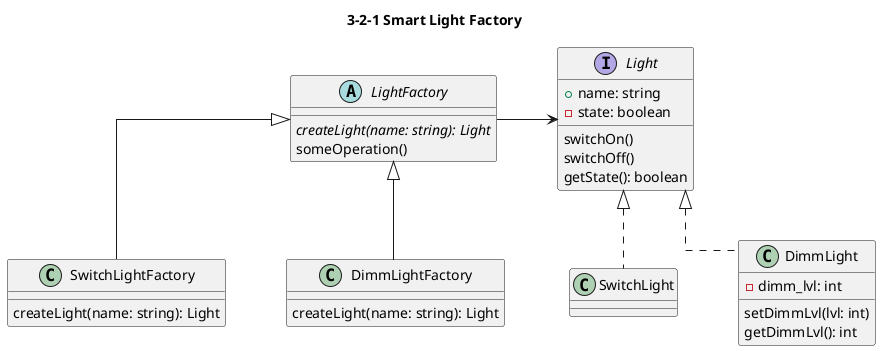 @startuml
' Settings
' ============================

' use +,#,- instead of icons
'skinparam classAttributeIconSize 0

' horizontal distance in px
skinparam nodesep 60 

' vertical distance in px
skinparam ranksep 50

' use only straight lines (ortho/polyline)
skinparam linetype ortho

' title
title 3-2-1 Smart Light Factory



' Abstract Classes
' ============================
abstract class LightFactory{
{abstract} createLight(name: string): Light
someOperation()
}

interface Light{
+ name: string
- state: boolean
switchOn()
switchOff()
getState(): boolean
}

' Concrete Classes
' ============================
class SwitchLightFactory{
createLight(name: string): Light
}

class DimmLightFactory{
createLight(name: string): Light
}

class SwitchLight{
}

class DimmLight{
- dimm_lvl: int
setDimmLvl(lvl: int)
getDimmLvl(): int
}

' Relations
' ================================
LightFactory <|-down- SwitchLightFactory
LightFactory <|-down- DimmLightFactory
LightFactory -right-> Light
Light <|.down. SwitchLight
Light <|.down. DimmLight

@enduml